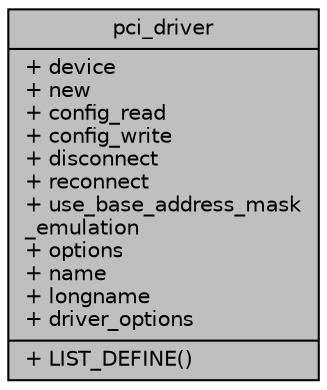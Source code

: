 digraph "pci_driver"
{
 // LATEX_PDF_SIZE
  edge [fontname="Helvetica",fontsize="10",labelfontname="Helvetica",labelfontsize="10"];
  node [fontname="Helvetica",fontsize="10",shape=record];
  Node1 [label="{pci_driver\n|+ device\l+ new\l+ config_read\l+ config_write\l+ disconnect\l+ reconnect\l+ use_base_address_mask\l_emulation\l+ options\l+ name\l+ longname\l+ driver_options\l|+ LIST_DEFINE()\l}",height=0.2,width=0.4,color="black", fillcolor="grey75", style="filled", fontcolor="black",tooltip=" "];
}
